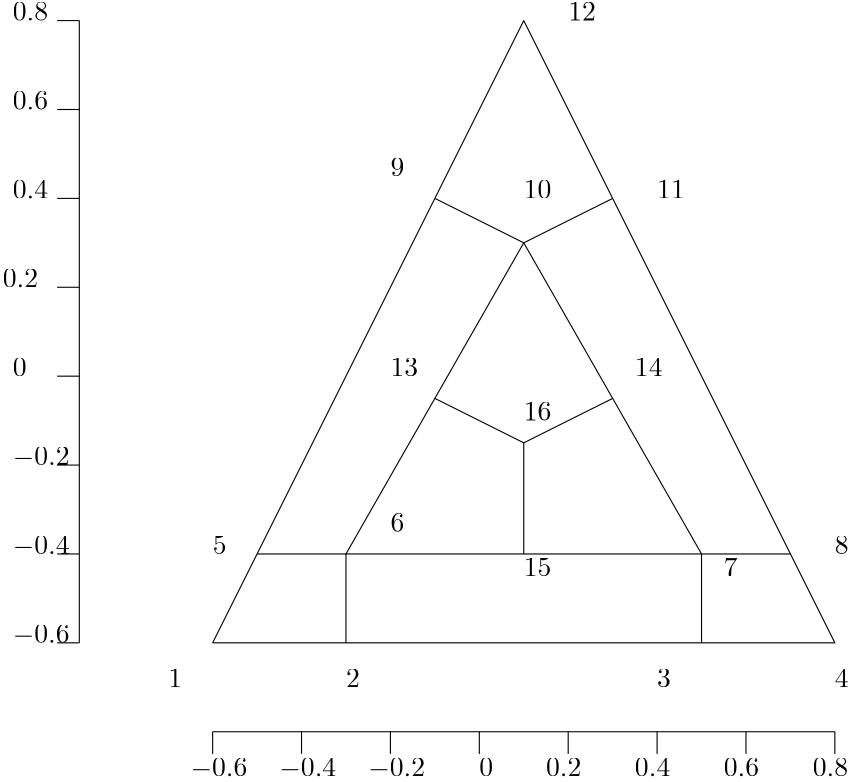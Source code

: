<?xml version="1.0"?>
<!DOCTYPE ipe SYSTEM "ipe.dtd">
<ipe version="70107" creator="Ipe 7.1.10">
<info created="D:20170222193414" modified="D:20170320161500"/>
<ipestyle name="basic">
<symbol name="arrow/arc(spx)">
<path stroke="sym-stroke" fill="sym-stroke" pen="sym-pen">
0 0 m
-1 0.333 l
-1 -0.333 l
h
</path>
</symbol>
<symbol name="arrow/farc(spx)">
<path stroke="sym-stroke" fill="white" pen="sym-pen">
0 0 m
-1 0.333 l
-1 -0.333 l
h
</path>
</symbol>
<symbol name="arrow/ptarc(spx)">
<path stroke="sym-stroke" fill="sym-stroke" pen="sym-pen">
0 0 m
-1 0.333 l
-0.8 0 l
-1 -0.333 l
h
</path>
</symbol>
<symbol name="arrow/fptarc(spx)">
<path stroke="sym-stroke" fill="white" pen="sym-pen">
0 0 m
-1 0.333 l
-0.8 0 l
-1 -0.333 l
h
</path>
</symbol>
<symbol name="mark/circle(sx)" transformations="translations">
<path fill="sym-stroke">
0.6 0 0 0.6 0 0 e
0.4 0 0 0.4 0 0 e
</path>
</symbol>
<symbol name="mark/disk(sx)" transformations="translations">
<path fill="sym-stroke">
0.6 0 0 0.6 0 0 e
</path>
</symbol>
<symbol name="mark/fdisk(sfx)" transformations="translations">
<group>
<path fill="sym-fill">
0.5 0 0 0.5 0 0 e
</path>
<path fill="sym-stroke" fillrule="eofill">
0.6 0 0 0.6 0 0 e
0.4 0 0 0.4 0 0 e
</path>
</group>
</symbol>
<symbol name="mark/box(sx)" transformations="translations">
<path fill="sym-stroke" fillrule="eofill">
-0.6 -0.6 m
0.6 -0.6 l
0.6 0.6 l
-0.6 0.6 l
h
-0.4 -0.4 m
0.4 -0.4 l
0.4 0.4 l
-0.4 0.4 l
h
</path>
</symbol>
<symbol name="mark/square(sx)" transformations="translations">
<path fill="sym-stroke">
-0.6 -0.6 m
0.6 -0.6 l
0.6 0.6 l
-0.6 0.6 l
h
</path>
</symbol>
<symbol name="mark/fsquare(sfx)" transformations="translations">
<group>
<path fill="sym-fill">
-0.5 -0.5 m
0.5 -0.5 l
0.5 0.5 l
-0.5 0.5 l
h
</path>
<path fill="sym-stroke" fillrule="eofill">
-0.6 -0.6 m
0.6 -0.6 l
0.6 0.6 l
-0.6 0.6 l
h
-0.4 -0.4 m
0.4 -0.4 l
0.4 0.4 l
-0.4 0.4 l
h
</path>
</group>
</symbol>
<symbol name="mark/cross(sx)" transformations="translations">
<group>
<path fill="sym-stroke">
-0.43 -0.57 m
0.57 0.43 l
0.43 0.57 l
-0.57 -0.43 l
h
</path>
<path fill="sym-stroke">
-0.43 0.57 m
0.57 -0.43 l
0.43 -0.57 l
-0.57 0.43 l
h
</path>
</group>
</symbol>
<symbol name="arrow/fnormal(spx)">
<path stroke="sym-stroke" fill="white" pen="sym-pen">
0 0 m
-1 0.333 l
-1 -0.333 l
h
</path>
</symbol>
<symbol name="arrow/pointed(spx)">
<path stroke="sym-stroke" fill="sym-stroke" pen="sym-pen">
0 0 m
-1 0.333 l
-0.8 0 l
-1 -0.333 l
h
</path>
</symbol>
<symbol name="arrow/fpointed(spx)">
<path stroke="sym-stroke" fill="white" pen="sym-pen">
0 0 m
-1 0.333 l
-0.8 0 l
-1 -0.333 l
h
</path>
</symbol>
<symbol name="arrow/linear(spx)">
<path stroke="sym-stroke" pen="sym-pen">
-1 0.333 m
0 0 l
-1 -0.333 l
</path>
</symbol>
<symbol name="arrow/fdouble(spx)">
<path stroke="sym-stroke" fill="white" pen="sym-pen">
0 0 m
-1 0.333 l
-1 -0.333 l
h
-1 0 m
-2 0.333 l
-2 -0.333 l
h
</path>
</symbol>
<symbol name="arrow/double(spx)">
<path stroke="sym-stroke" fill="sym-stroke" pen="sym-pen">
0 0 m
-1 0.333 l
-1 -0.333 l
h
-1 0 m
-2 0.333 l
-2 -0.333 l
h
</path>
</symbol>
<pen name="heavier" value="0.8"/>
<pen name="fat" value="1.2"/>
<pen name="ultrafat" value="2"/>
<symbolsize name="large" value="5"/>
<symbolsize name="small" value="2"/>
<symbolsize name="tiny" value="1.1"/>
<arrowsize name="large" value="10"/>
<arrowsize name="small" value="5"/>
<arrowsize name="tiny" value="3"/>
<color name="red" value="1 0 0"/>
<color name="green" value="0 1 0"/>
<color name="blue" value="0 0 1"/>
<color name="yellow" value="1 1 0"/>
<color name="orange" value="1 0.647 0"/>
<color name="gold" value="1 0.843 0"/>
<color name="purple" value="0.627 0.125 0.941"/>
<color name="gray" value="0.745"/>
<color name="brown" value="0.647 0.165 0.165"/>
<color name="navy" value="0 0 0.502"/>
<color name="pink" value="1 0.753 0.796"/>
<color name="seagreen" value="0.18 0.545 0.341"/>
<color name="turquoise" value="0.251 0.878 0.816"/>
<color name="violet" value="0.933 0.51 0.933"/>
<color name="darkblue" value="0 0 0.545"/>
<color name="darkcyan" value="0 0.545 0.545"/>
<color name="darkgray" value="0.663"/>
<color name="darkgreen" value="0 0.392 0"/>
<color name="darkmagenta" value="0.545 0 0.545"/>
<color name="darkorange" value="1 0.549 0"/>
<color name="darkred" value="0.545 0 0"/>
<color name="lightblue" value="0.678 0.847 0.902"/>
<color name="lightcyan" value="0.878 1 1"/>
<color name="lightgray" value="0.827"/>
<color name="lightgreen" value="0.565 0.933 0.565"/>
<color name="lightyellow" value="1 1 0.878"/>
<dashstyle name="dashed" value="[4] 0"/>
<dashstyle name="dotted" value="[1 3] 0"/>
<dashstyle name="dash dotted" value="[4 2 1 2] 0"/>
<dashstyle name="dash dot dotted" value="[4 2 1 2 1 2] 0"/>
<textsize name="large" value="\large"/>
<textsize name="small" value="\small"/>
<textsize name="tiny" value="\tiny"/>
<textsize name="Large" value="\Large"/>
<textsize name="LARGE" value="\LARGE"/>
<textsize name="huge" value="\huge"/>
<textsize name="Huge" value="\Huge"/>
<textsize name="footnote" value="\footnotesize"/>
<textstyle name="center" begin="\begin{center}" end="\end{center}"/>
<textstyle name="itemize" begin="\begin{itemize}" end="\end{itemize}"/>
<textstyle name="item" begin="\begin{itemize}\item{}" end="\end{itemize}"/>
<gridsize name="4 pts" value="4"/>
<gridsize name="8 pts (~3 mm)" value="8"/>
<gridsize name="16 pts (~6 mm)" value="16"/>
<gridsize name="32 pts (~12 mm)" value="32"/>
<gridsize name="10 pts (~3.5 mm)" value="10"/>
<gridsize name="20 pts (~7 mm)" value="20"/>
<gridsize name="14 pts (~5 mm)" value="14"/>
<gridsize name="28 pts (~10 mm)" value="28"/>
<gridsize name="56 pts (~20 mm)" value="56"/>
<anglesize name="90 deg" value="90"/>
<anglesize name="60 deg" value="60"/>
<anglesize name="45 deg" value="45"/>
<anglesize name="30 deg" value="30"/>
<anglesize name="22.5 deg" value="22.5"/>
<opacity name="10%" value="0.1"/>
<opacity name="30%" value="0.3"/>
<opacity name="50%" value="0.5"/>
<opacity name="75%" value="0.75"/>
<tiling name="falling" angle="-60" step="4" width="1"/>
<tiling name="rising" angle="30" step="4" width="1"/>
</ipestyle>
<page>
<layer name="alpha"/>
<view layers="alpha" active="alpha"/>
<path layer="alpha" stroke="black">
192 640 m
160 640 l
160 640 l
</path>
<path stroke="black">
192 640 m
192 608 l
192 608 l
</path>
<path stroke="black">
320 640 m
320 608 l
</path>
<path stroke="black">
320 640 m
352 640 l
</path>
<path stroke="black">
224 768 m
144 608 l
</path>
<path stroke="black">
224 768 m
256 832 l
368 608 l
144 608 l
</path>
<path stroke="black">
256 752 m
192 640 l
320 640 l
256 752 l
288 768 l
288 768 l
</path>
<path stroke="black">
256 752 m
224 768 l
</path>
<text transformations="translations" pos="128 592" stroke="black" type="label" width="4.981" height="6.42" depth="0" valign="baseline">$1$</text>
<text transformations="translations" pos="192 592" stroke="black" type="label" width="4.981" height="6.42" depth="0" valign="baseline">$2$</text>
<text transformations="translations" pos="304 592" stroke="black" type="label" width="4.981" height="6.42" depth="0" valign="baseline">$3$</text>
<text transformations="translations" pos="368 592" stroke="black" type="label" width="4.981" height="6.42" depth="0" valign="baseline">$4$</text>
<text transformations="translations" pos="144 640" stroke="black" type="label" width="4.981" height="6.42" depth="0" valign="baseline">$5$</text>
<text transformations="translations" pos="208 648" stroke="black" type="label" width="4.981" height="6.42" depth="0" valign="baseline">$6$</text>
<text transformations="translations" pos="328 632" stroke="black" type="label" width="4.981" height="6.42" depth="0" valign="baseline">$7$</text>
<text transformations="translations" pos="368 640" stroke="black" type="label" width="4.981" height="6.42" depth="0" valign="baseline">$8$</text>
<text transformations="translations" pos="208 776" stroke="black" type="label" width="4.981" height="6.42" depth="0" valign="baseline">$9$</text>
<text transformations="translations" pos="256 768" stroke="black" type="label" width="9.963" height="6.42" depth="0" valign="baseline">$10$</text>
<text transformations="translations" pos="304 768" stroke="black" type="label" width="9.963" height="6.42" depth="0" valign="baseline">$11$</text>
<path stroke="black">
96 608 m
96 832 l
</path>
<path stroke="black">
88 832 m
96 832 l
</path>
<path stroke="black">
88 800 m
96 800 l
</path>
<path stroke="black">
88 768 m
96 768 l
</path>
<path stroke="black">
88 736 m
96 736 l
</path>
<path stroke="black">
88 704 m
96 704 l
</path>
<path stroke="black">
88 672 m
96 672 l
</path>
<path stroke="black">
88 640 m
96 640 l
</path>
<path stroke="black">
88 608 m
96 608 l
</path>
<path stroke="black">
144 576 m
368 576 l
</path>
<path stroke="black">
144 576 m
144 568 l
</path>
<path stroke="black">
176 576 m
176 568 l
</path>
<path stroke="black">
208 576 m
208 568 l
</path>
<path stroke="black">
240 576 m
240 568 l
</path>
<path stroke="black">
272 576 m
272 568 l
</path>
<path stroke="black">
304 576 m
304 568 l
</path>
<path stroke="black">
336 576 m
336 568 l
</path>
<path stroke="black">
368 568 m
368 576 l
</path>
<text matrix="-0.606103 0 0 1 110.791 0" transformations="translations" pos="64 704" stroke="black" type="label" width="4.981" height="6.42" depth="0" valign="baseline">$0$</text>
<text matrix="-1.56114 0 0 0 180.85 736" transformations="translations" pos="72 744" stroke="black" type="label" width="12.73" height="6.42" depth="0" valign="baseline">$0.2$</text>
<text transformations="translations" pos="72 768" stroke="black" type="label" width="12.73" height="6.42" depth="0" valign="baseline">$0.4$</text>
<text transformations="translations" pos="72 800" stroke="black" type="label" width="12.73" height="6.42" depth="0" valign="baseline">$0.6$</text>
<text transformations="translations" pos="72 832" stroke="black" type="label" width="12.73" height="6.42" depth="0" valign="baseline">$0.8$</text>
<text transformations="translations" pos="72 672" stroke="black" type="label" width="20.479" height="6.421" depth="0.83" valign="baseline">$-0.2$</text>
<text transformations="translations" pos="72 640" stroke="black" type="label" width="20.479" height="6.421" depth="0.83" valign="baseline">$-0.4$</text>
<text transformations="translations" pos="72 608" stroke="black" type="label" width="20.479" height="6.421" depth="0.83" valign="baseline">$-0.6$</text>
<text transformations="translations" pos="240 560" stroke="black" type="label" width="4.981" height="6.42" depth="0" valign="baseline">$0$</text>
<text transformations="translations" pos="264 560" stroke="black" type="label" width="12.73" height="6.42" depth="0" valign="baseline">$0.2$</text>
<text transformations="translations" pos="296 560" stroke="black" type="label" width="12.73" height="6.42" depth="0" valign="baseline">$0.4$</text>
<text transformations="translations" pos="328 560" stroke="black" type="label" width="12.73" height="6.42" depth="0" valign="baseline">$0.6$</text>
<text transformations="translations" pos="360 560" stroke="black" type="label" width="12.73" height="6.42" depth="0" valign="baseline">$0.8$</text>
<text transformations="translations" pos="200 560" stroke="black" type="label" width="20.479" height="6.421" depth="0.83" valign="baseline">$-0.2$</text>
<text transformations="translations" pos="168 560" stroke="black" type="label" width="20.479" height="6.421" depth="0.83" valign="baseline">$-0.4$</text>
<text transformations="translations" pos="136 560" stroke="black" type="label" width="20.479" height="6.421" depth="0.83" valign="baseline">$-0.6$</text>
<text transformations="translations" pos="272 832" stroke="black" type="label" width="9.963" height="6.42" depth="0" valign="baseline">$12$</text>
<path stroke="black">
256 640 m
256 680 l
288 696 l
</path>
<path stroke="black">
256 680 m
224 696 l
</path>
<text transformations="translations" pos="208 704" stroke="black" type="label" width="9.963" height="6.42" depth="0" valign="baseline">$13$</text>
<text transformations="translations" pos="296 704" stroke="black" type="label" width="9.963" height="6.42" depth="0" valign="baseline">$14$</text>
<text transformations="translations" pos="256 632" stroke="black" type="label" width="9.963" height="6.42" depth="0" valign="baseline">$15$</text>
<text transformations="translations" pos="256 688" stroke="black" type="label" width="9.963" height="6.42" depth="0" valign="baseline">$16$</text>
</page>
</ipe>
